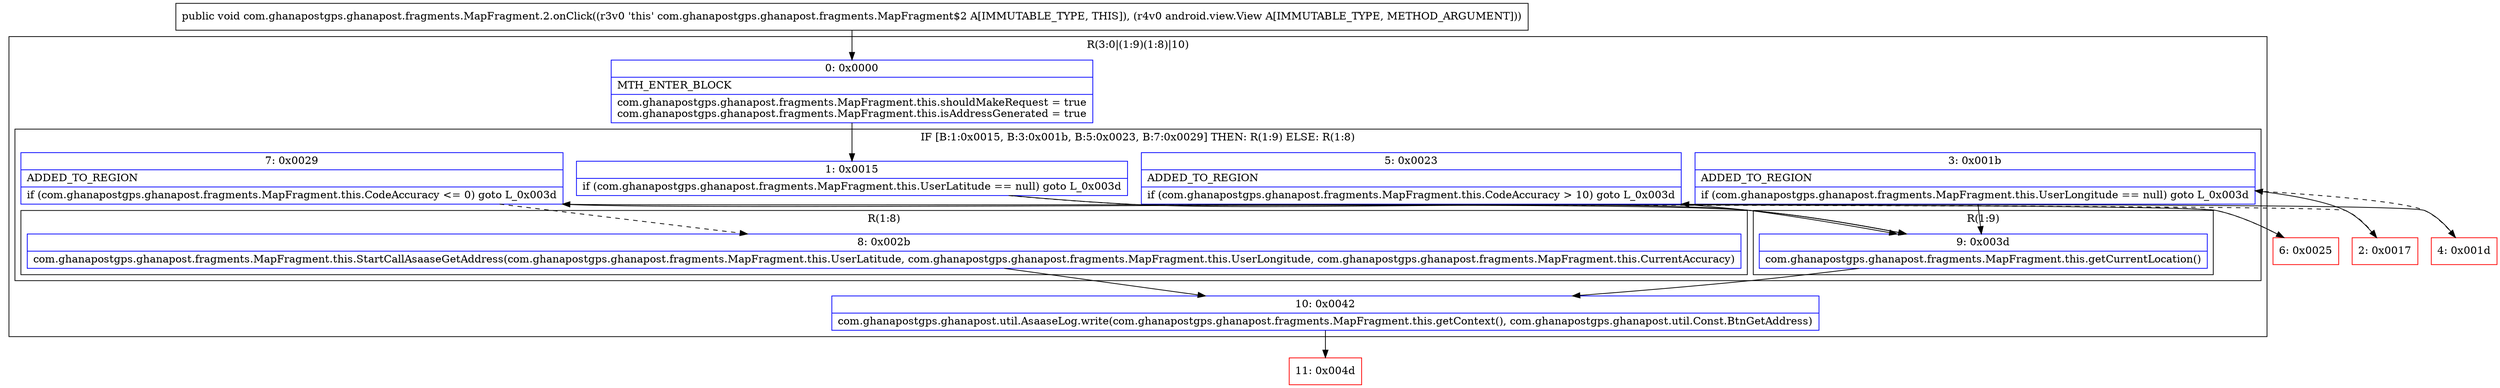 digraph "CFG forcom.ghanapostgps.ghanapost.fragments.MapFragment.2.onClick(Landroid\/view\/View;)V" {
subgraph cluster_Region_603886106 {
label = "R(3:0|(1:9)(1:8)|10)";
node [shape=record,color=blue];
Node_0 [shape=record,label="{0\:\ 0x0000|MTH_ENTER_BLOCK\l|com.ghanapostgps.ghanapost.fragments.MapFragment.this.shouldMakeRequest = true\lcom.ghanapostgps.ghanapost.fragments.MapFragment.this.isAddressGenerated = true\l}"];
subgraph cluster_IfRegion_36089076 {
label = "IF [B:1:0x0015, B:3:0x001b, B:5:0x0023, B:7:0x0029] THEN: R(1:9) ELSE: R(1:8)";
node [shape=record,color=blue];
Node_1 [shape=record,label="{1\:\ 0x0015|if (com.ghanapostgps.ghanapost.fragments.MapFragment.this.UserLatitude == null) goto L_0x003d\l}"];
Node_3 [shape=record,label="{3\:\ 0x001b|ADDED_TO_REGION\l|if (com.ghanapostgps.ghanapost.fragments.MapFragment.this.UserLongitude == null) goto L_0x003d\l}"];
Node_5 [shape=record,label="{5\:\ 0x0023|ADDED_TO_REGION\l|if (com.ghanapostgps.ghanapost.fragments.MapFragment.this.CodeAccuracy \> 10) goto L_0x003d\l}"];
Node_7 [shape=record,label="{7\:\ 0x0029|ADDED_TO_REGION\l|if (com.ghanapostgps.ghanapost.fragments.MapFragment.this.CodeAccuracy \<= 0) goto L_0x003d\l}"];
subgraph cluster_Region_1376203575 {
label = "R(1:9)";
node [shape=record,color=blue];
Node_9 [shape=record,label="{9\:\ 0x003d|com.ghanapostgps.ghanapost.fragments.MapFragment.this.getCurrentLocation()\l}"];
}
subgraph cluster_Region_398386210 {
label = "R(1:8)";
node [shape=record,color=blue];
Node_8 [shape=record,label="{8\:\ 0x002b|com.ghanapostgps.ghanapost.fragments.MapFragment.this.StartCallAsaaseGetAddress(com.ghanapostgps.ghanapost.fragments.MapFragment.this.UserLatitude, com.ghanapostgps.ghanapost.fragments.MapFragment.this.UserLongitude, com.ghanapostgps.ghanapost.fragments.MapFragment.this.CurrentAccuracy)\l}"];
}
}
Node_10 [shape=record,label="{10\:\ 0x0042|com.ghanapostgps.ghanapost.util.AsaaseLog.write(com.ghanapostgps.ghanapost.fragments.MapFragment.this.getContext(), com.ghanapostgps.ghanapost.util.Const.BtnGetAddress)\l}"];
}
Node_2 [shape=record,color=red,label="{2\:\ 0x0017}"];
Node_4 [shape=record,color=red,label="{4\:\ 0x001d}"];
Node_6 [shape=record,color=red,label="{6\:\ 0x0025}"];
Node_11 [shape=record,color=red,label="{11\:\ 0x004d}"];
MethodNode[shape=record,label="{public void com.ghanapostgps.ghanapost.fragments.MapFragment.2.onClick((r3v0 'this' com.ghanapostgps.ghanapost.fragments.MapFragment$2 A[IMMUTABLE_TYPE, THIS]), (r4v0 android.view.View A[IMMUTABLE_TYPE, METHOD_ARGUMENT])) }"];
MethodNode -> Node_0;
Node_0 -> Node_1;
Node_1 -> Node_2[style=dashed];
Node_1 -> Node_9;
Node_3 -> Node_4[style=dashed];
Node_3 -> Node_9;
Node_5 -> Node_6[style=dashed];
Node_5 -> Node_9;
Node_7 -> Node_8[style=dashed];
Node_7 -> Node_9;
Node_9 -> Node_10;
Node_8 -> Node_10;
Node_10 -> Node_11;
Node_2 -> Node_3;
Node_4 -> Node_5;
Node_6 -> Node_7;
}

